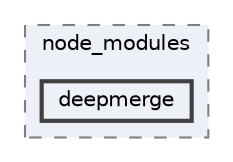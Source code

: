 digraph "pkiclassroomrescheduler/src/main/frontend/node_modules/deepmerge"
{
 // LATEX_PDF_SIZE
  bgcolor="transparent";
  edge [fontname=Helvetica,fontsize=10,labelfontname=Helvetica,labelfontsize=10];
  node [fontname=Helvetica,fontsize=10,shape=box,height=0.2,width=0.4];
  compound=true
  subgraph clusterdir_72953eda66ccb3a2722c28e1c3e6c23b {
    graph [ bgcolor="#edf0f7", pencolor="grey50", label="node_modules", fontname=Helvetica,fontsize=10 style="filled,dashed", URL="dir_72953eda66ccb3a2722c28e1c3e6c23b.html",tooltip=""]
  dir_9b88e19571502950fbdd4237eaab4b3e [label="deepmerge", fillcolor="#edf0f7", color="grey25", style="filled,bold", URL="dir_9b88e19571502950fbdd4237eaab4b3e.html",tooltip=""];
  }
}
